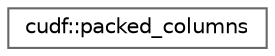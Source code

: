 digraph "类继承关系图"
{
 // LATEX_PDF_SIZE
  bgcolor="transparent";
  edge [fontname=Helvetica,fontsize=10,labelfontname=Helvetica,labelfontsize=10];
  node [fontname=Helvetica,fontsize=10,shape=box,height=0.2,width=0.4];
  rankdir="LR";
  Node0 [id="Node000000",label="cudf::packed_columns",height=0.2,width=0.4,color="grey40", fillcolor="white", style="filled",URL="$structcudf_1_1packed__columns.html",tooltip="Column data in a serialized format"];
}
